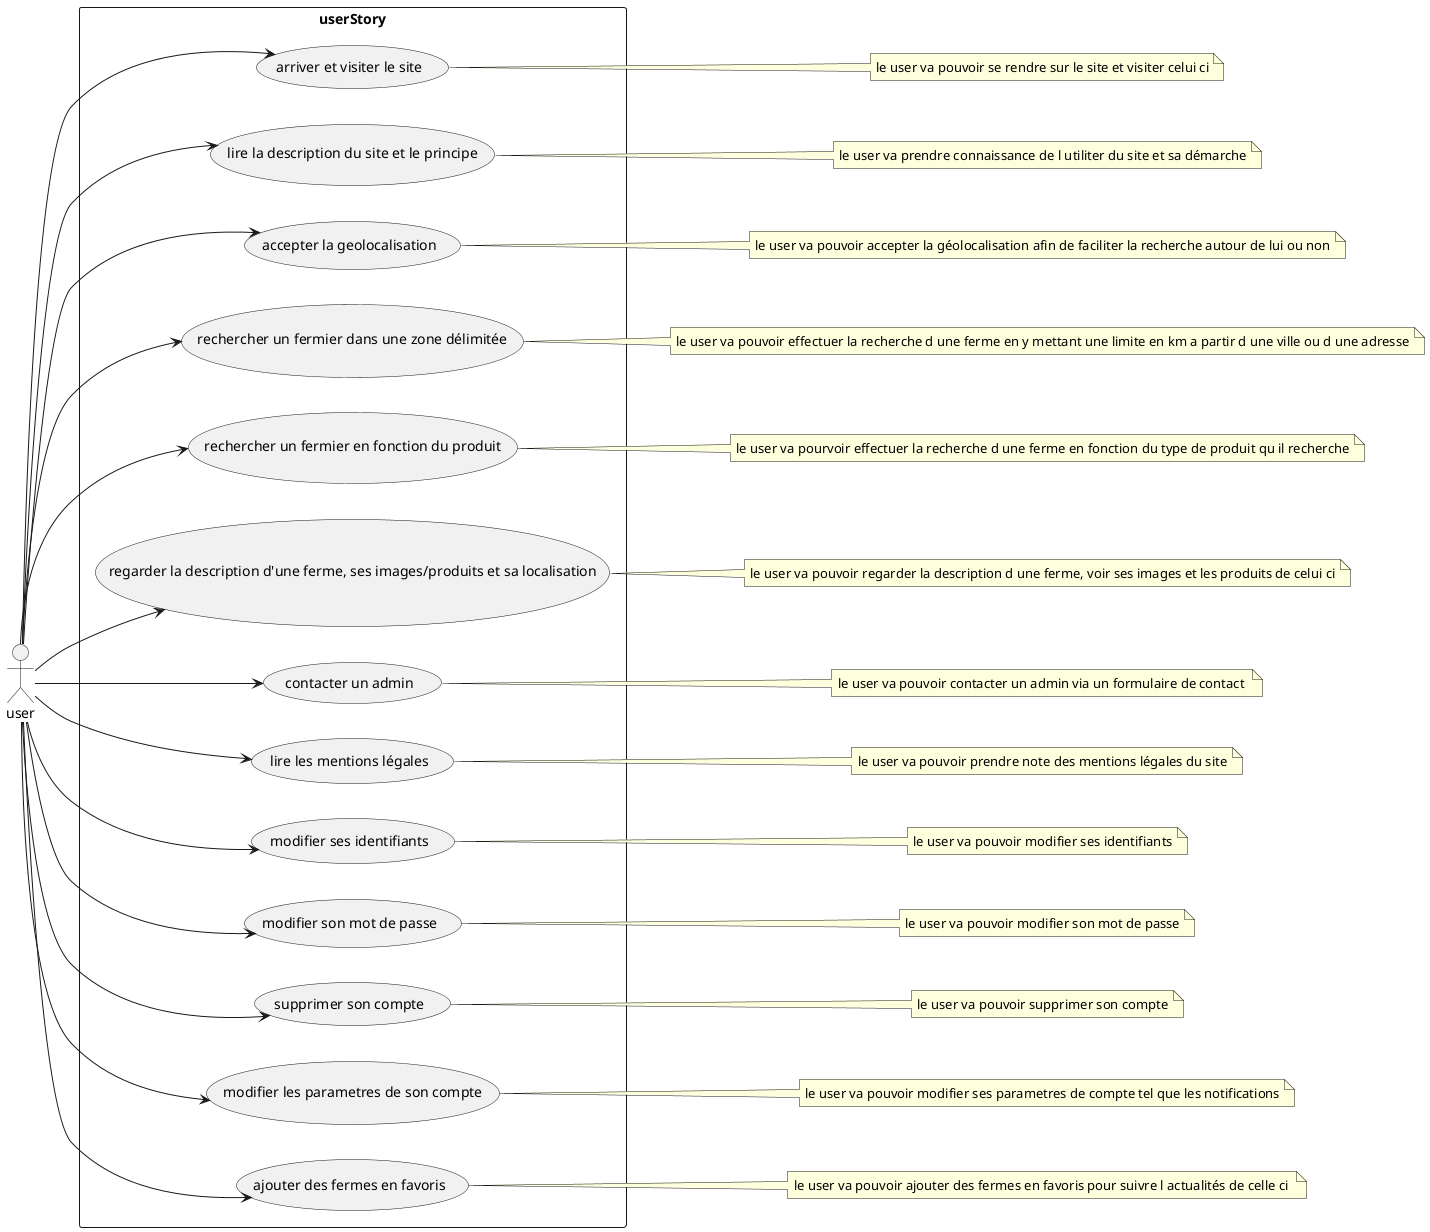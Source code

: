 @startuml
left to right direction

actor user as U

rectangle "userStory" {
    usecase "arriver et visiter le site" as uc1
    usecase "lire la description du site et le principe"  as uc2
    usecase "accepter la geolocalisation"  as uc3
    usecase "rechercher un fermier dans une zone délimitée"  as uc4
    usecase "rechercher un fermier en fonction du produit"  as uc5
    usecase "regarder la description d'une ferme, ses images/produits et sa localisation"  as uc6
    usecase "contacter un admin"  as uc7
    usecase "lire les mentions légales"  as uc8
    usecase "modifier ses identifiants" as uc9
    usecase "modifier son mot de passe" as uc10
    usecase "supprimer son compte" as uc11
    usecase "modifier les parametres de son compte" as uc12
    usecase "ajouter des fermes en favoris" as uc13
}

U --> uc1
U --> uc2
U --> uc3
U --> uc4
U --> uc5
U --> uc6
U --> uc7
U --> uc8
U --> uc9
U --> uc10
U --> uc11
U --> uc12
U --> uc13

note right of uc1
    le user va pouvoir se rendre sur le site et visiter celui ci
end note
note right of uc2
    le user va prendre connaissance de l utiliter du site et sa démarche
end note
note right of uc3
    le user va pouvoir accepter la géolocalisation afin de faciliter la recherche autour de lui ou non
end note
note right of uc4
    le user va pouvoir effectuer la recherche d une ferme en y mettant une limite en km a partir d une ville ou d une adresse
end note
note right of uc5
    le user va pourvoir effectuer la recherche d une ferme en fonction du type de produit qu il recherche
end note
note right of uc6
    le user va pouvoir regarder la description d une ferme, voir ses images et les produits de celui ci
end note
note right of uc7
    le user va pouvoir contacter un admin via un formulaire de contact 
end note
note right of uc8
    le user va pouvoir prendre note des mentions légales du site
end note
note right of uc9
    le user va pouvoir modifier ses identifiants
end note
note right of uc10
    le user va pouvoir modifier son mot de passe
end note
note right of uc11
    le user va pouvoir supprimer son compte
end note
note right of uc12
    le user va pouvoir modifier ses parametres de compte tel que les notifications
end note
note right of uc13
    le user va pouvoir ajouter des fermes en favoris pour suivre l actualités de celle ci 
end note
